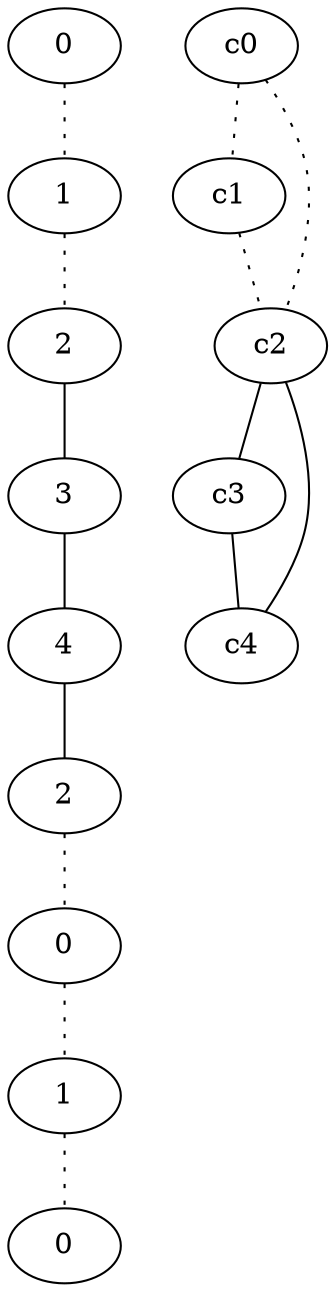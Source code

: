 graph {
a0[label=0];
a1[label=1];
a2[label=2];
a3[label=3];
a4[label=4];
a5[label=2];
a6[label=0];
a7[label=1];
a8[label=0];
a0 -- a1 [style=dotted];
a1 -- a2 [style=dotted];
a2 -- a3;
a3 -- a4;
a4 -- a5;
a5 -- a6 [style=dotted];
a6 -- a7 [style=dotted];
a7 -- a8 [style=dotted];
c0 -- c1 [style=dotted];
c0 -- c2 [style=dotted];
c1 -- c2 [style=dotted];
c2 -- c3;
c2 -- c4;
c3 -- c4;
}
